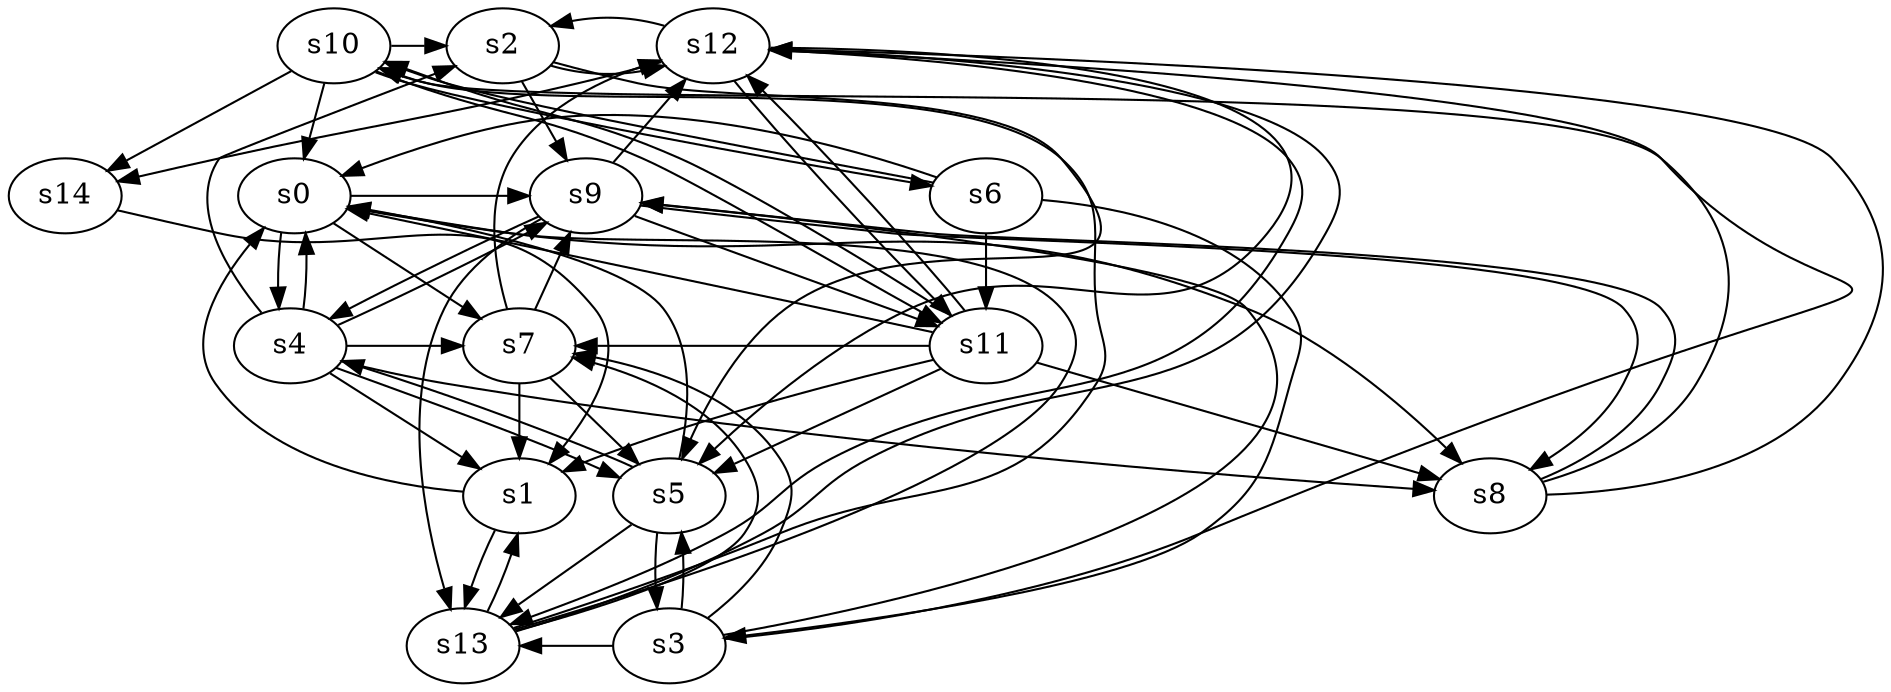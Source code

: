 digraph game_0637_complex_15 {
    s0 [name="s0", player=0, target=1];
    s1 [name="s1", player=0];
    s2 [name="s2", player=0];
    s3 [name="s3", player=0];
    s4 [name="s4", player=0, target=1];
    s5 [name="s5", player=0];
    s6 [name="s6", player=0, target=1];
    s7 [name="s7", player=0];
    s8 [name="s8", player=1, target=1];
    s9 [name="s9", player=1];
    s10 [name="s10", player=0];
    s11 [name="s11", player=1];
    s12 [name="s12", player=0];
    s13 [name="s13", player=0];
    s14 [name="s14", player=0];

    s0 -> s4;
    s0 -> s7 [constraint="time == 6"];
    s0 -> s8 [constraint="time % 2 == 1 && time % 5 == 4"];
    s0 -> s9 [constraint="time % 4 == 2 && time % 5 == 0"];
    s1 -> s0 [constraint="time == 0 || time == 7 || time == 14 || time == 17 || time == 23"];
    s1 -> s13 [constraint="time % 2 == 1 || time % 4 == 1"];
    s2 -> s5 [constraint="time == 5 || time == 6 || time == 8 || time == 16 || time == 19"];
    s2 -> s9 [constraint="time % 4 == 3 && time % 5 == 3"];
    s2 -> s12 [constraint="time % 3 == 2 && time % 4 == 0"];
    s3 -> s5 [constraint="!(time % 5 == 1)"];
    s3 -> s7 [constraint="time % 3 == 0 && time % 3 == 0"];
    s3 -> s9 [constraint="!(time % 3 == 0)"];
    s3 -> s12 [constraint="!(time % 3 == 1)"];
    s3 -> s13 [constraint="time == 3 || time == 9"];
    s4 -> s0;
    s4 -> s1 [constraint="time % 4 == 2 || time % 2 == 0"];
    s4 -> s2 [constraint="time % 4 == 3 && time % 5 == 3"];
    s4 -> s5 [constraint="time % 5 == 1 || time % 4 == 1"];
    s4 -> s7 [constraint="!(time % 5 == 0)"];
    s4 -> s8 [constraint="time % 7 == 6"];
    s4 -> s9 [constraint="time % 2 == 0 && time % 5 == 3"];
    s5 -> s0 [constraint="time % 6 == 4"];
    s5 -> s3;
    s5 -> s4 [constraint="!(time % 3 == 0)"];
    s5 -> s13;
    s6 -> s0 [constraint="time % 2 == 1"];
    s6 -> s3 [constraint="!(time % 2 == 0)"];
    s6 -> s10 [constraint="time % 3 == 2"];
    s6 -> s11;
    s7 -> s1;
    s7 -> s5;
    s7 -> s9 [constraint="!(time % 3 == 0)"];
    s7 -> s12 [constraint="!(time % 5 == 3)"];
    s8 -> s9 [constraint="time % 4 == 3 || time % 4 == 1"];
    s8 -> s10 [constraint="time % 2 == 1"];
    s8 -> s12 [constraint="time == 10 || time == 13 || time == 16 || time == 18"];
    s9 -> s4 [constraint="time % 2 == 1 && time % 3 == 1"];
    s9 -> s8 [constraint="time == 0 || time == 2 || time == 7 || time == 9 || time == 13"];
    s9 -> s11;
    s9 -> s12 [constraint="time % 4 == 1 && time % 5 == 0"];
    s9 -> s13;
    s10 -> s0;
    s10 -> s2 [constraint="time % 4 == 2 && time % 4 == 0"];
    s10 -> s6;
    s10 -> s11;
    s10 -> s14;
    s11 -> s0 [constraint="time % 2 == 0"];
    s11 -> s1 [constraint="time == 14"];
    s11 -> s5;
    s11 -> s7 [constraint="!(time % 3 == 0)"];
    s11 -> s8;
    s11 -> s10 [constraint="time % 3 == 1"];
    s11 -> s12 [constraint="time % 2 == 1"];
    s12 -> s2 [constraint="time % 4 == 1"];
    s12 -> s5 [constraint="time == 1"];
    s12 -> s11 [constraint="time == 8 || time == 19"];
    s12 -> s13 [constraint="time % 3 == 0 || time % 4 == 3"];
    s12 -> s14 [constraint="time % 5 == 0"];
    s13 -> s0 [constraint="time % 2 == 1 && time % 5 == 4"];
    s13 -> s1 [constraint="!(time % 5 == 3)"];
    s13 -> s7 [constraint="time % 4 == 1 && time % 3 == 1"];
    s13 -> s10 [constraint="time % 2 == 0 && time % 4 == 2"];
    s13 -> s12 [constraint="!(time % 3 == 1)"];
    s14 -> s1 [constraint="time % 5 == 1 || time % 3 == 1"];
}
